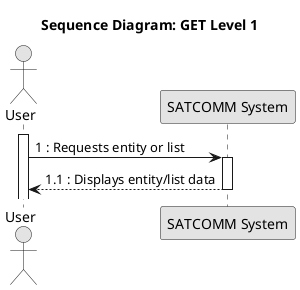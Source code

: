 @startuml get1
skinparam Monochrome true
skinparam PackageStyle rectangle
skinparam Shadowing false

title Sequence Diagram: GET Level 1 

actor "User" as User
participant "SATCOMM System" as System

activate User
User -> System : 1 : Requests entity or list
activate System
System --> User : 1.1 : Displays entity/list data
deactivate System

@enduml
